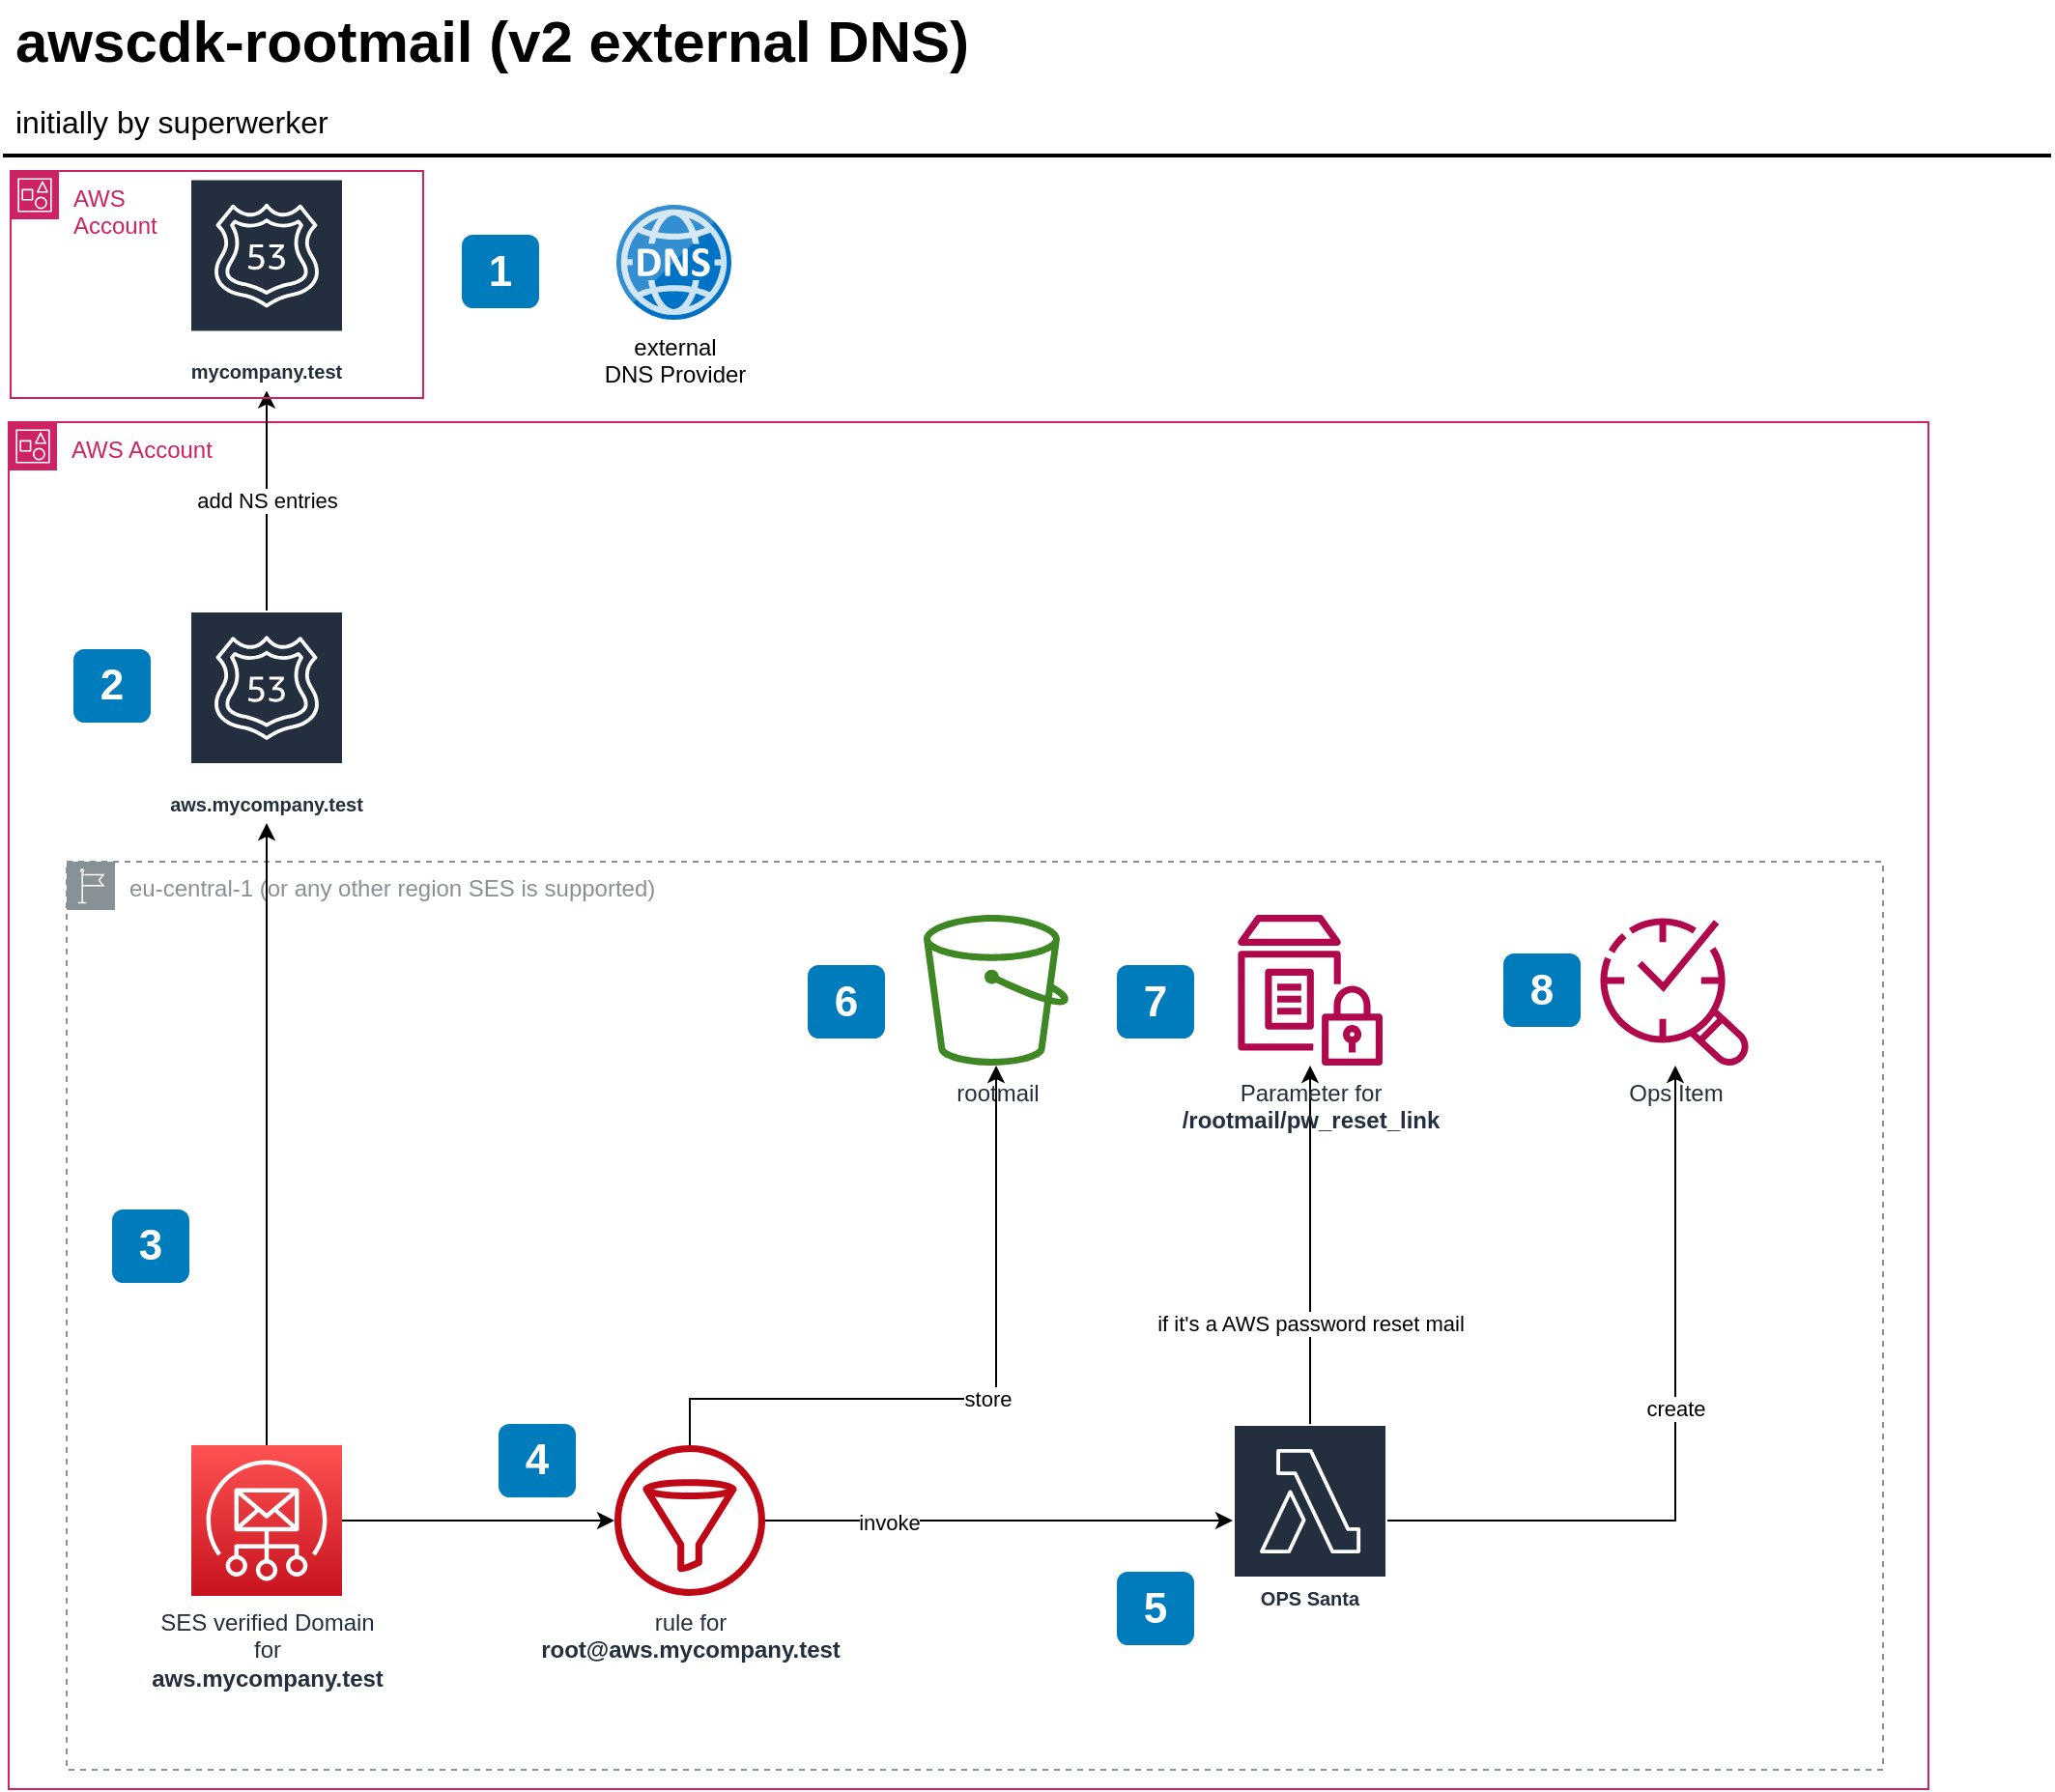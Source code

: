<mxfile version="22.0.2" type="device">
  <diagram id="Ht1M8jgEwFfnCIfOTk4-" name="Page-1">
    <mxGraphModel dx="794" dy="775" grid="1" gridSize="10" guides="1" tooltips="1" connect="1" arrows="1" fold="1" page="1" pageScale="1" pageWidth="1169" pageHeight="827" math="0" shadow="0">
      <root>
        <mxCell id="0" />
        <mxCell id="1" parent="0" />
        <mxCell id="-QjtrjUzRDEMRZ5MF8oH-9" value="1" style="rounded=1;whiteSpace=wrap;html=1;fillColor=#007CBD;strokeColor=none;fontColor=#FFFFFF;fontStyle=1;fontSize=22;" parent="1" vertex="1">
          <mxGeometry x="290" y="185.5" width="40" height="38" as="geometry" />
        </mxCell>
        <mxCell id="-QjtrjUzRDEMRZ5MF8oH-47" value="awscdk-rootmail (v2 external DNS)" style="text;html=1;resizable=0;points=[];autosize=1;align=left;verticalAlign=top;spacingTop=-4;fontSize=30;fontStyle=1" parent="1" vertex="1">
          <mxGeometry x="56.5" y="64.5" width="520" height="40" as="geometry" />
        </mxCell>
        <mxCell id="-QjtrjUzRDEMRZ5MF8oH-48" value="initially by superwerker" style="text;html=1;resizable=0;points=[];autosize=1;align=left;verticalAlign=top;spacingTop=-4;fontSize=16;" parent="1" vertex="1">
          <mxGeometry x="56.5" y="114.5" width="190" height="30" as="geometry" />
        </mxCell>
        <mxCell id="SCVMTBWpLvtzJIhz15lM-1" value="" style="line;strokeWidth=2;html=1;fontSize=14;" parent="1" vertex="1">
          <mxGeometry x="52.5" y="139.5" width="1060" height="10" as="geometry" />
        </mxCell>
        <mxCell id="bbvVeTHvoaUDWQekboov-1" value="AWS Account" style="points=[[0,0],[0.25,0],[0.5,0],[0.75,0],[1,0],[1,0.25],[1,0.5],[1,0.75],[1,1],[0.75,1],[0.5,1],[0.25,1],[0,1],[0,0.75],[0,0.5],[0,0.25]];outlineConnect=0;gradientColor=none;html=1;whiteSpace=wrap;fontSize=12;fontStyle=0;container=1;pointerEvents=0;collapsible=0;recursiveResize=0;shape=mxgraph.aws4.group;grIcon=mxgraph.aws4.group_account;strokeColor=#CD2264;fillColor=none;verticalAlign=top;align=left;spacingLeft=30;fontColor=#CD2264;dashed=0;" parent="1" vertex="1">
          <mxGeometry x="55.5" y="282.5" width="993.5" height="707.5" as="geometry" />
        </mxCell>
        <mxCell id="bbvVeTHvoaUDWQekboov-5" value="eu-central-1 (or any other region SES is supported)" style="sketch=0;outlineConnect=0;gradientColor=none;html=1;whiteSpace=wrap;fontSize=12;fontStyle=0;shape=mxgraph.aws4.group;grIcon=mxgraph.aws4.group_region;strokeColor=#879196;fillColor=none;verticalAlign=top;align=left;spacingLeft=30;fontColor=#879196;dashed=1;" parent="bbvVeTHvoaUDWQekboov-1" vertex="1">
          <mxGeometry x="30" y="227.5" width="940" height="470" as="geometry" />
        </mxCell>
        <mxCell id="bbvVeTHvoaUDWQekboov-7" value="aws.mycompany.test" style="sketch=0;outlineConnect=0;fontColor=#232F3E;gradientColor=none;strokeColor=#ffffff;fillColor=#232F3E;dashed=0;verticalLabelPosition=middle;verticalAlign=bottom;align=center;html=1;whiteSpace=wrap;fontSize=10;fontStyle=1;spacing=3;shape=mxgraph.aws4.productIcon;prIcon=mxgraph.aws4.route_53;" parent="bbvVeTHvoaUDWQekboov-1" vertex="1">
          <mxGeometry x="93.5" y="97.5" width="80" height="110" as="geometry" />
        </mxCell>
        <mxCell id="bbvVeTHvoaUDWQekboov-8" value="rootmail" style="sketch=0;outlineConnect=0;fontColor=#232F3E;gradientColor=none;fillColor=#3F8624;strokeColor=none;dashed=0;verticalLabelPosition=bottom;verticalAlign=top;align=center;html=1;fontSize=12;fontStyle=0;aspect=fixed;pointerEvents=1;shape=mxgraph.aws4.bucket;" parent="bbvVeTHvoaUDWQekboov-1" vertex="1">
          <mxGeometry x="473.5" y="255" width="75" height="78" as="geometry" />
        </mxCell>
        <mxCell id="bbvVeTHvoaUDWQekboov-14" value="" style="edgeStyle=orthogonalEdgeStyle;rounded=0;orthogonalLoop=1;jettySize=auto;html=1;" parent="bbvVeTHvoaUDWQekboov-1" source="bbvVeTHvoaUDWQekboov-9" target="bbvVeTHvoaUDWQekboov-13" edge="1">
          <mxGeometry relative="1" as="geometry" />
        </mxCell>
        <mxCell id="bbvVeTHvoaUDWQekboov-16" value="" style="edgeStyle=orthogonalEdgeStyle;rounded=0;orthogonalLoop=1;jettySize=auto;html=1;" parent="bbvVeTHvoaUDWQekboov-1" source="bbvVeTHvoaUDWQekboov-9" target="bbvVeTHvoaUDWQekboov-7" edge="1">
          <mxGeometry relative="1" as="geometry" />
        </mxCell>
        <mxCell id="bbvVeTHvoaUDWQekboov-9" value="SES verified Domain&lt;br&gt;for&lt;br&gt;&lt;b&gt;aws.mycompany.test&lt;/b&gt;" style="sketch=0;points=[[0,0,0],[0.25,0,0],[0.5,0,0],[0.75,0,0],[1,0,0],[0,1,0],[0.25,1,0],[0.5,1,0],[0.75,1,0],[1,1,0],[0,0.25,0],[0,0.5,0],[0,0.75,0],[1,0.25,0],[1,0.5,0],[1,0.75,0]];outlineConnect=0;fontColor=#232F3E;gradientColor=#FF5252;gradientDirection=north;fillColor=#C7131F;strokeColor=#ffffff;dashed=0;verticalLabelPosition=bottom;verticalAlign=top;align=center;html=1;fontSize=12;fontStyle=0;aspect=fixed;shape=mxgraph.aws4.resourceIcon;resIcon=mxgraph.aws4.simple_email_service;" parent="bbvVeTHvoaUDWQekboov-1" vertex="1">
          <mxGeometry x="94.5" y="529.5" width="78" height="78" as="geometry" />
        </mxCell>
        <mxCell id="bbvVeTHvoaUDWQekboov-17" value="store" style="edgeStyle=orthogonalEdgeStyle;rounded=0;orthogonalLoop=1;jettySize=auto;html=1;" parent="bbvVeTHvoaUDWQekboov-1" source="bbvVeTHvoaUDWQekboov-13" target="bbvVeTHvoaUDWQekboov-8" edge="1">
          <mxGeometry relative="1" as="geometry">
            <Array as="points">
              <mxPoint x="353" y="505.5" />
              <mxPoint x="511" y="505.5" />
            </Array>
          </mxGeometry>
        </mxCell>
        <mxCell id="bbvVeTHvoaUDWQekboov-19" value="" style="edgeStyle=orthogonalEdgeStyle;rounded=0;orthogonalLoop=1;jettySize=auto;html=1;" parent="bbvVeTHvoaUDWQekboov-1" source="bbvVeTHvoaUDWQekboov-13" target="bbvVeTHvoaUDWQekboov-18" edge="1">
          <mxGeometry relative="1" as="geometry" />
        </mxCell>
        <mxCell id="bbvVeTHvoaUDWQekboov-20" value="invoke" style="edgeLabel;html=1;align=center;verticalAlign=middle;resizable=0;points=[];" parent="bbvVeTHvoaUDWQekboov-19" vertex="1" connectable="0">
          <mxGeometry x="-0.47" relative="1" as="geometry">
            <mxPoint y="1" as="offset" />
          </mxGeometry>
        </mxCell>
        <mxCell id="bbvVeTHvoaUDWQekboov-13" value="rule for&lt;br&gt;&lt;b&gt;root@aws.mycompany.test&lt;/b&gt;" style="sketch=0;outlineConnect=0;fontColor=#232F3E;gradientColor=none;fillColor=#BF0816;strokeColor=none;dashed=0;verticalLabelPosition=bottom;verticalAlign=top;align=center;html=1;fontSize=12;fontStyle=0;aspect=fixed;pointerEvents=1;shape=mxgraph.aws4.filtering_rule;" parent="bbvVeTHvoaUDWQekboov-1" vertex="1">
          <mxGeometry x="313.5" y="529.5" width="78" height="78" as="geometry" />
        </mxCell>
        <mxCell id="bbvVeTHvoaUDWQekboov-22" value="" style="edgeStyle=orthogonalEdgeStyle;rounded=0;orthogonalLoop=1;jettySize=auto;html=1;" parent="bbvVeTHvoaUDWQekboov-1" source="bbvVeTHvoaUDWQekboov-18" target="bbvVeTHvoaUDWQekboov-21" edge="1">
          <mxGeometry relative="1" as="geometry" />
        </mxCell>
        <mxCell id="bbvVeTHvoaUDWQekboov-23" value="create" style="edgeLabel;html=1;align=center;verticalAlign=middle;resizable=0;points=[];" parent="bbvVeTHvoaUDWQekboov-22" vertex="1" connectable="0">
          <mxGeometry x="0.081" relative="1" as="geometry">
            <mxPoint y="1" as="offset" />
          </mxGeometry>
        </mxCell>
        <mxCell id="bbvVeTHvoaUDWQekboov-25" value="" style="edgeStyle=orthogonalEdgeStyle;rounded=0;orthogonalLoop=1;jettySize=auto;html=1;" parent="bbvVeTHvoaUDWQekboov-1" source="bbvVeTHvoaUDWQekboov-18" target="bbvVeTHvoaUDWQekboov-24" edge="1">
          <mxGeometry relative="1" as="geometry" />
        </mxCell>
        <mxCell id="bbvVeTHvoaUDWQekboov-26" value="if it&#39;s a AWS password reset mail" style="edgeLabel;html=1;align=center;verticalAlign=middle;resizable=0;points=[];" parent="bbvVeTHvoaUDWQekboov-25" vertex="1" connectable="0">
          <mxGeometry x="-0.437" relative="1" as="geometry">
            <mxPoint as="offset" />
          </mxGeometry>
        </mxCell>
        <mxCell id="bbvVeTHvoaUDWQekboov-18" value="OPS Santa" style="sketch=0;outlineConnect=0;fontColor=#232F3E;gradientColor=none;strokeColor=#ffffff;fillColor=#232F3E;dashed=0;verticalLabelPosition=middle;verticalAlign=bottom;align=center;html=1;whiteSpace=wrap;fontSize=10;fontStyle=1;spacing=3;shape=mxgraph.aws4.productIcon;prIcon=mxgraph.aws4.lambda;" parent="bbvVeTHvoaUDWQekboov-1" vertex="1">
          <mxGeometry x="633.5" y="518.5" width="80" height="100" as="geometry" />
        </mxCell>
        <mxCell id="bbvVeTHvoaUDWQekboov-21" value="Ops Item" style="sketch=0;outlineConnect=0;fontColor=#232F3E;gradientColor=none;fillColor=#B0084D;strokeColor=none;dashed=0;verticalLabelPosition=bottom;verticalAlign=top;align=center;html=1;fontSize=12;fontStyle=0;aspect=fixed;pointerEvents=1;shape=mxgraph.aws4.systems_manager_opscenter;" parent="bbvVeTHvoaUDWQekboov-1" vertex="1">
          <mxGeometry x="823.5" y="255" width="78" height="78" as="geometry" />
        </mxCell>
        <mxCell id="bbvVeTHvoaUDWQekboov-24" value="Parameter for&lt;br&gt;&lt;b&gt;/rootmail/pw_reset_link&lt;/b&gt;" style="sketch=0;outlineConnect=0;fontColor=#232F3E;gradientColor=none;fillColor=#B0084D;strokeColor=none;dashed=0;verticalLabelPosition=bottom;verticalAlign=top;align=center;html=1;fontSize=12;fontStyle=0;aspect=fixed;pointerEvents=1;shape=mxgraph.aws4.parameter_store;" parent="bbvVeTHvoaUDWQekboov-1" vertex="1">
          <mxGeometry x="636" y="255" width="75" height="78" as="geometry" />
        </mxCell>
        <mxCell id="-QjtrjUzRDEMRZ5MF8oH-27" value="2" style="rounded=1;whiteSpace=wrap;html=1;fillColor=#007CBD;strokeColor=none;fontColor=#FFFFFF;fontStyle=1;fontSize=22;" parent="bbvVeTHvoaUDWQekboov-1" vertex="1">
          <mxGeometry x="33.5" y="117.5" width="40" height="38" as="geometry" />
        </mxCell>
        <mxCell id="-QjtrjUzRDEMRZ5MF8oH-28" value="3" style="rounded=1;whiteSpace=wrap;html=1;fillColor=#007CBD;strokeColor=none;fontColor=#FFFFFF;fontStyle=1;fontSize=22;" parent="bbvVeTHvoaUDWQekboov-1" vertex="1">
          <mxGeometry x="53.5" y="407.5" width="40" height="38" as="geometry" />
        </mxCell>
        <mxCell id="bbvVeTHvoaUDWQekboov-48" value="4" style="rounded=1;whiteSpace=wrap;html=1;fillColor=#007CBD;strokeColor=none;fontColor=#FFFFFF;fontStyle=1;fontSize=22;" parent="bbvVeTHvoaUDWQekboov-1" vertex="1">
          <mxGeometry x="253.5" y="518.5" width="40" height="38" as="geometry" />
        </mxCell>
        <mxCell id="bbvVeTHvoaUDWQekboov-49" value="5" style="rounded=1;whiteSpace=wrap;html=1;fillColor=#007CBD;strokeColor=none;fontColor=#FFFFFF;fontStyle=1;fontSize=22;" parent="bbvVeTHvoaUDWQekboov-1" vertex="1">
          <mxGeometry x="573.5" y="595" width="40" height="38" as="geometry" />
        </mxCell>
        <mxCell id="bbvVeTHvoaUDWQekboov-50" value="6" style="rounded=1;whiteSpace=wrap;html=1;fillColor=#007CBD;strokeColor=none;fontColor=#FFFFFF;fontStyle=1;fontSize=22;" parent="bbvVeTHvoaUDWQekboov-1" vertex="1">
          <mxGeometry x="413.5" y="281" width="40" height="38" as="geometry" />
        </mxCell>
        <mxCell id="bbvVeTHvoaUDWQekboov-51" value="7" style="rounded=1;whiteSpace=wrap;html=1;fillColor=#007CBD;strokeColor=none;fontColor=#FFFFFF;fontStyle=1;fontSize=22;" parent="bbvVeTHvoaUDWQekboov-1" vertex="1">
          <mxGeometry x="573.5" y="281" width="40" height="38" as="geometry" />
        </mxCell>
        <mxCell id="bbvVeTHvoaUDWQekboov-52" value="8" style="rounded=1;whiteSpace=wrap;html=1;fillColor=#007CBD;strokeColor=none;fontColor=#FFFFFF;fontStyle=1;fontSize=22;" parent="bbvVeTHvoaUDWQekboov-1" vertex="1">
          <mxGeometry x="773.5" y="275" width="40" height="38" as="geometry" />
        </mxCell>
        <mxCell id="bbvVeTHvoaUDWQekboov-11" value="external &lt;br&gt;DNS Provider" style="image;sketch=0;aspect=fixed;html=1;points=[];align=center;fontSize=12;image=img/lib/mscae/DNS.svg;" parent="1" vertex="1">
          <mxGeometry x="370" y="170" width="59.5" height="59.5" as="geometry" />
        </mxCell>
        <mxCell id="bbvVeTHvoaUDWQekboov-12" value="add NS entries" style="edgeStyle=orthogonalEdgeStyle;rounded=0;orthogonalLoop=1;jettySize=auto;html=1;" parent="1" source="bbvVeTHvoaUDWQekboov-7" target="bbvVeTHvoaUDWQekboov-10" edge="1">
          <mxGeometry relative="1" as="geometry" />
        </mxCell>
        <mxCell id="YakAUQQJ_CjnjevJvqgH-1" value="AWS &lt;br&gt;Account" style="points=[[0,0],[0.25,0],[0.5,0],[0.75,0],[1,0],[1,0.25],[1,0.5],[1,0.75],[1,1],[0.75,1],[0.5,1],[0.25,1],[0,1],[0,0.75],[0,0.5],[0,0.25]];outlineConnect=0;gradientColor=none;html=1;whiteSpace=wrap;fontSize=12;fontStyle=0;container=1;pointerEvents=0;collapsible=0;recursiveResize=0;shape=mxgraph.aws4.group;grIcon=mxgraph.aws4.group_account;strokeColor=#CD2264;fillColor=none;verticalAlign=top;align=left;spacingLeft=30;fontColor=#CD2264;dashed=0;" parent="1" vertex="1">
          <mxGeometry x="56.5" y="152.5" width="213.5" height="117.5" as="geometry" />
        </mxCell>
        <mxCell id="bbvVeTHvoaUDWQekboov-10" value="mycompany.test" style="sketch=0;outlineConnect=0;fontColor=#232F3E;gradientColor=none;strokeColor=#ffffff;fillColor=#232F3E;dashed=0;verticalLabelPosition=middle;verticalAlign=bottom;align=center;html=1;whiteSpace=wrap;fontSize=10;fontStyle=1;spacing=3;shape=mxgraph.aws4.productIcon;prIcon=mxgraph.aws4.route_53;" parent="YakAUQQJ_CjnjevJvqgH-1" vertex="1">
          <mxGeometry x="92.5" y="3.75" width="80" height="110" as="geometry" />
        </mxCell>
      </root>
    </mxGraphModel>
  </diagram>
</mxfile>
